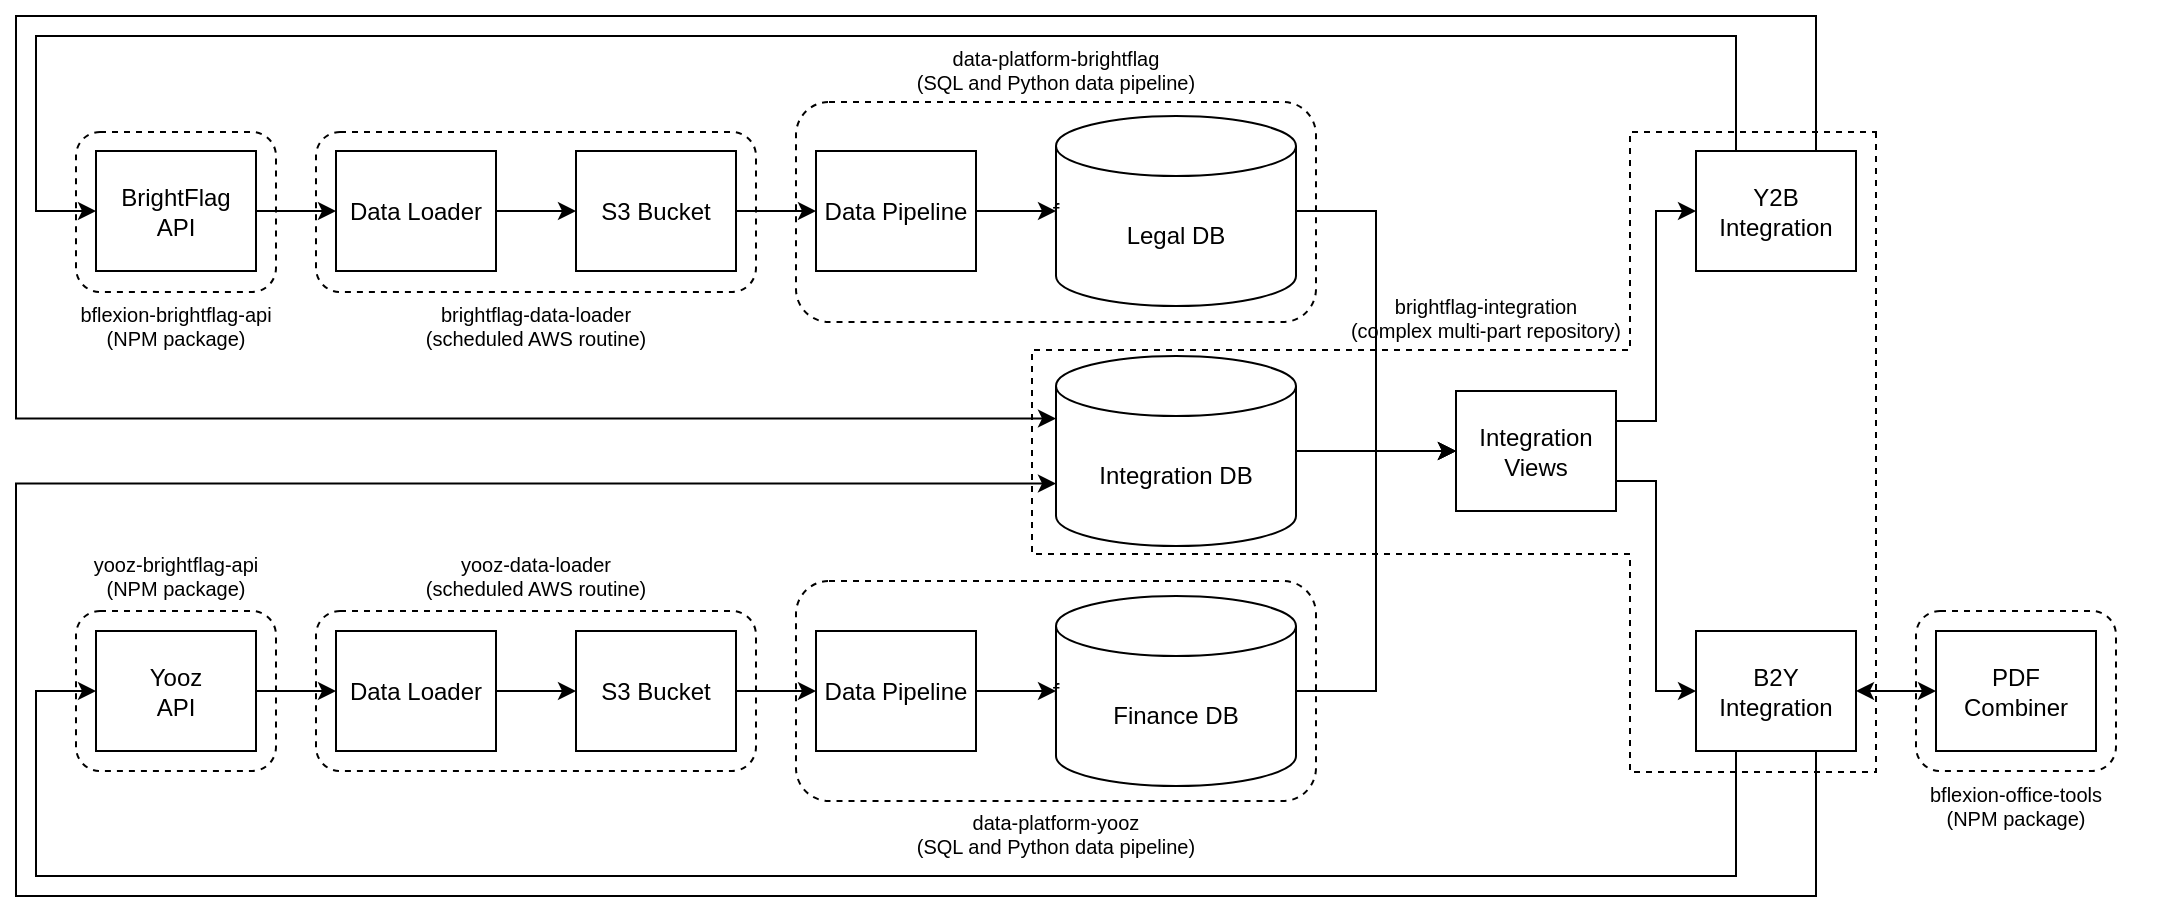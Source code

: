 <mxfile version="24.0.7" type="github">
  <diagram name="Page-1" id="rpXskTdR_856NKPqqqEg">
    <mxGraphModel dx="1891" dy="1749" grid="1" gridSize="10" guides="1" tooltips="1" connect="1" arrows="1" fold="1" page="1" pageScale="1" pageWidth="850" pageHeight="1100" math="0" shadow="0">
      <root>
        <mxCell id="0" />
        <mxCell id="1" parent="0" />
        <mxCell id="hu-sAR_U4PtlPBGoUDsY-30" value="" style="edgeStyle=orthogonalEdgeStyle;rounded=0;orthogonalLoop=1;jettySize=auto;html=1;" edge="1" parent="1" source="hu-sAR_U4PtlPBGoUDsY-1" target="hu-sAR_U4PtlPBGoUDsY-5">
          <mxGeometry relative="1" as="geometry" />
        </mxCell>
        <mxCell id="hu-sAR_U4PtlPBGoUDsY-1" value="BrightFlag&lt;br&gt;API" style="rounded=0;whiteSpace=wrap;html=1;" vertex="1" parent="1">
          <mxGeometry y="57.5" width="80" height="60" as="geometry" />
        </mxCell>
        <mxCell id="hu-sAR_U4PtlPBGoUDsY-33" value="" style="edgeStyle=orthogonalEdgeStyle;rounded=0;orthogonalLoop=1;jettySize=auto;html=1;" edge="1" parent="1" source="hu-sAR_U4PtlPBGoUDsY-2" target="hu-sAR_U4PtlPBGoUDsY-6">
          <mxGeometry relative="1" as="geometry" />
        </mxCell>
        <mxCell id="hu-sAR_U4PtlPBGoUDsY-2" value="Yooz&lt;div&gt;API&lt;/div&gt;" style="rounded=0;whiteSpace=wrap;html=1;" vertex="1" parent="1">
          <mxGeometry y="297.5" width="80" height="60" as="geometry" />
        </mxCell>
        <mxCell id="hu-sAR_U4PtlPBGoUDsY-3" value="Legal DB" style="shape=cylinder3;whiteSpace=wrap;html=1;boundedLbl=1;backgroundOutline=1;size=15;" vertex="1" parent="1">
          <mxGeometry x="480" y="40" width="120" height="95" as="geometry" />
        </mxCell>
        <mxCell id="hu-sAR_U4PtlPBGoUDsY-4" value="Integration DB" style="shape=cylinder3;whiteSpace=wrap;html=1;boundedLbl=1;backgroundOutline=1;size=15;" vertex="1" parent="1">
          <mxGeometry x="480" y="160" width="120" height="95" as="geometry" />
        </mxCell>
        <mxCell id="hu-sAR_U4PtlPBGoUDsY-31" value="" style="edgeStyle=orthogonalEdgeStyle;rounded=0;orthogonalLoop=1;jettySize=auto;html=1;" edge="1" parent="1" source="hu-sAR_U4PtlPBGoUDsY-5" target="hu-sAR_U4PtlPBGoUDsY-12">
          <mxGeometry relative="1" as="geometry" />
        </mxCell>
        <mxCell id="hu-sAR_U4PtlPBGoUDsY-5" value="Data Loader" style="rounded=0;whiteSpace=wrap;html=1;" vertex="1" parent="1">
          <mxGeometry x="120" y="57.5" width="80" height="60" as="geometry" />
        </mxCell>
        <mxCell id="hu-sAR_U4PtlPBGoUDsY-34" value="" style="edgeStyle=orthogonalEdgeStyle;rounded=0;orthogonalLoop=1;jettySize=auto;html=1;" edge="1" parent="1" source="hu-sAR_U4PtlPBGoUDsY-6" target="hu-sAR_U4PtlPBGoUDsY-13">
          <mxGeometry relative="1" as="geometry" />
        </mxCell>
        <mxCell id="hu-sAR_U4PtlPBGoUDsY-6" value="Data Loader" style="rounded=0;whiteSpace=wrap;html=1;" vertex="1" parent="1">
          <mxGeometry x="120" y="297.5" width="80" height="60" as="geometry" />
        </mxCell>
        <mxCell id="hu-sAR_U4PtlPBGoUDsY-7" value="Data Pipeline" style="rounded=0;whiteSpace=wrap;html=1;" vertex="1" parent="1">
          <mxGeometry x="360" y="57.5" width="80" height="60" as="geometry" />
        </mxCell>
        <mxCell id="hu-sAR_U4PtlPBGoUDsY-36" value="" style="edgeStyle=orthogonalEdgeStyle;rounded=0;orthogonalLoop=1;jettySize=auto;html=1;" edge="1" parent="1" source="hu-sAR_U4PtlPBGoUDsY-8" target="hu-sAR_U4PtlPBGoUDsY-9">
          <mxGeometry relative="1" as="geometry" />
        </mxCell>
        <mxCell id="hu-sAR_U4PtlPBGoUDsY-8" value="Data Pipeline" style="rounded=0;whiteSpace=wrap;html=1;" vertex="1" parent="1">
          <mxGeometry x="360" y="297.5" width="80" height="60" as="geometry" />
        </mxCell>
        <mxCell id="hu-sAR_U4PtlPBGoUDsY-9" value="Finance DB" style="shape=cylinder3;whiteSpace=wrap;html=1;boundedLbl=1;backgroundOutline=1;size=15;" vertex="1" parent="1">
          <mxGeometry x="480" y="280" width="120" height="95" as="geometry" />
        </mxCell>
        <mxCell id="hu-sAR_U4PtlPBGoUDsY-32" value="" style="edgeStyle=orthogonalEdgeStyle;rounded=0;orthogonalLoop=1;jettySize=auto;html=1;" edge="1" parent="1" source="hu-sAR_U4PtlPBGoUDsY-12" target="hu-sAR_U4PtlPBGoUDsY-7">
          <mxGeometry relative="1" as="geometry" />
        </mxCell>
        <mxCell id="hu-sAR_U4PtlPBGoUDsY-12" value="S3 Bucket" style="rounded=0;whiteSpace=wrap;html=1;" vertex="1" parent="1">
          <mxGeometry x="240" y="57.5" width="80" height="60" as="geometry" />
        </mxCell>
        <mxCell id="hu-sAR_U4PtlPBGoUDsY-35" value="" style="edgeStyle=orthogonalEdgeStyle;rounded=0;orthogonalLoop=1;jettySize=auto;html=1;" edge="1" parent="1" source="hu-sAR_U4PtlPBGoUDsY-13" target="hu-sAR_U4PtlPBGoUDsY-8">
          <mxGeometry relative="1" as="geometry" />
        </mxCell>
        <mxCell id="hu-sAR_U4PtlPBGoUDsY-13" value="S3 Bucket" style="rounded=0;whiteSpace=wrap;html=1;" vertex="1" parent="1">
          <mxGeometry x="240" y="297.5" width="80" height="60" as="geometry" />
        </mxCell>
        <mxCell id="hu-sAR_U4PtlPBGoUDsY-14" value="Integration&lt;div&gt;Views&lt;/div&gt;" style="rounded=0;whiteSpace=wrap;html=1;" vertex="1" parent="1">
          <mxGeometry x="680" y="177.5" width="80" height="60" as="geometry" />
        </mxCell>
        <mxCell id="hu-sAR_U4PtlPBGoUDsY-15" value="" style="endArrow=classic;html=1;rounded=0;exitX=1;exitY=0.5;exitDx=0;exitDy=0;entryX=0;entryY=0.5;entryDx=0;entryDy=0;entryPerimeter=0;" edge="1" parent="1" source="hu-sAR_U4PtlPBGoUDsY-7" target="hu-sAR_U4PtlPBGoUDsY-3">
          <mxGeometry width="50" height="50" relative="1" as="geometry">
            <mxPoint x="670" y="90" as="sourcePoint" />
            <mxPoint x="720" y="40" as="targetPoint" />
          </mxGeometry>
        </mxCell>
        <mxCell id="hu-sAR_U4PtlPBGoUDsY-26" value="" style="endArrow=classic;html=1;rounded=0;entryX=0;entryY=0.5;entryDx=0;entryDy=0;exitX=1;exitY=0.5;exitDx=0;exitDy=0;exitPerimeter=0;edgeStyle=orthogonalEdgeStyle;" edge="1" parent="1" source="hu-sAR_U4PtlPBGoUDsY-3" target="hu-sAR_U4PtlPBGoUDsY-14">
          <mxGeometry width="50" height="50" relative="1" as="geometry">
            <mxPoint x="750" y="510" as="sourcePoint" />
            <mxPoint x="800" y="460" as="targetPoint" />
          </mxGeometry>
        </mxCell>
        <mxCell id="hu-sAR_U4PtlPBGoUDsY-27" value="" style="endArrow=classic;html=1;rounded=0;exitX=1;exitY=0.5;exitDx=0;exitDy=0;exitPerimeter=0;entryX=0;entryY=0.5;entryDx=0;entryDy=0;" edge="1" parent="1" source="hu-sAR_U4PtlPBGoUDsY-4" target="hu-sAR_U4PtlPBGoUDsY-14">
          <mxGeometry width="50" height="50" relative="1" as="geometry">
            <mxPoint x="750" y="510" as="sourcePoint" />
            <mxPoint x="800" y="460" as="targetPoint" />
          </mxGeometry>
        </mxCell>
        <mxCell id="hu-sAR_U4PtlPBGoUDsY-28" value="" style="endArrow=classic;html=1;rounded=0;exitX=1;exitY=0.5;exitDx=0;exitDy=0;exitPerimeter=0;entryX=0;entryY=0.5;entryDx=0;entryDy=0;edgeStyle=orthogonalEdgeStyle;" edge="1" parent="1" source="hu-sAR_U4PtlPBGoUDsY-9" target="hu-sAR_U4PtlPBGoUDsY-14">
          <mxGeometry width="50" height="50" relative="1" as="geometry">
            <mxPoint x="750" y="510" as="sourcePoint" />
            <mxPoint x="800" y="460" as="targetPoint" />
          </mxGeometry>
        </mxCell>
        <mxCell id="hu-sAR_U4PtlPBGoUDsY-37" value="PDF Combiner" style="rounded=0;whiteSpace=wrap;html=1;" vertex="1" parent="1">
          <mxGeometry x="920" y="297.5" width="80" height="60" as="geometry" />
        </mxCell>
        <mxCell id="hu-sAR_U4PtlPBGoUDsY-38" value="B2Y Integration" style="rounded=0;whiteSpace=wrap;html=1;" vertex="1" parent="1">
          <mxGeometry x="800" y="297.5" width="80" height="60" as="geometry" />
        </mxCell>
        <mxCell id="hu-sAR_U4PtlPBGoUDsY-39" value="Y2B Integration" style="rounded=0;whiteSpace=wrap;html=1;" vertex="1" parent="1">
          <mxGeometry x="800" y="57.5" width="80" height="60" as="geometry" />
        </mxCell>
        <mxCell id="hu-sAR_U4PtlPBGoUDsY-40" value="" style="endArrow=classic;html=1;rounded=0;exitX=1;exitY=0.75;exitDx=0;exitDy=0;entryX=0;entryY=0.5;entryDx=0;entryDy=0;edgeStyle=orthogonalEdgeStyle;" edge="1" parent="1" source="hu-sAR_U4PtlPBGoUDsY-14" target="hu-sAR_U4PtlPBGoUDsY-38">
          <mxGeometry width="50" height="50" relative="1" as="geometry">
            <mxPoint x="750" y="520" as="sourcePoint" />
            <mxPoint x="800" y="470" as="targetPoint" />
          </mxGeometry>
        </mxCell>
        <mxCell id="hu-sAR_U4PtlPBGoUDsY-41" value="" style="endArrow=classic;html=1;rounded=0;exitX=1;exitY=0.25;exitDx=0;exitDy=0;entryX=0;entryY=0.5;entryDx=0;entryDy=0;edgeStyle=orthogonalEdgeStyle;" edge="1" parent="1" source="hu-sAR_U4PtlPBGoUDsY-14" target="hu-sAR_U4PtlPBGoUDsY-39">
          <mxGeometry width="50" height="50" relative="1" as="geometry">
            <mxPoint x="750" y="520" as="sourcePoint" />
            <mxPoint x="800" y="470" as="targetPoint" />
          </mxGeometry>
        </mxCell>
        <mxCell id="hu-sAR_U4PtlPBGoUDsY-42" value="" style="endArrow=classic;html=1;rounded=0;exitX=0.25;exitY=1;exitDx=0;exitDy=0;entryX=0;entryY=0.5;entryDx=0;entryDy=0;edgeStyle=orthogonalEdgeStyle;" edge="1" parent="1" source="hu-sAR_U4PtlPBGoUDsY-38" target="hu-sAR_U4PtlPBGoUDsY-2">
          <mxGeometry width="50" height="50" relative="1" as="geometry">
            <mxPoint x="750" y="520" as="sourcePoint" />
            <mxPoint x="800" y="470" as="targetPoint" />
            <Array as="points">
              <mxPoint x="820" y="420" />
              <mxPoint x="-30" y="420" />
              <mxPoint x="-30" y="328" />
            </Array>
          </mxGeometry>
        </mxCell>
        <mxCell id="hu-sAR_U4PtlPBGoUDsY-43" value="" style="endArrow=classic;html=1;rounded=0;entryX=0;entryY=0;entryDx=0;entryDy=63.75;entryPerimeter=0;edgeStyle=orthogonalEdgeStyle;exitX=0.75;exitY=1;exitDx=0;exitDy=0;" edge="1" parent="1" source="hu-sAR_U4PtlPBGoUDsY-38" target="hu-sAR_U4PtlPBGoUDsY-4">
          <mxGeometry width="50" height="50" relative="1" as="geometry">
            <mxPoint x="830" y="360" as="sourcePoint" />
            <mxPoint x="690" y="470" as="targetPoint" />
            <Array as="points">
              <mxPoint x="860" y="430" />
              <mxPoint x="-40" y="430" />
              <mxPoint x="-40" y="224" />
            </Array>
          </mxGeometry>
        </mxCell>
        <mxCell id="hu-sAR_U4PtlPBGoUDsY-44" value="" style="endArrow=classic;html=1;rounded=0;exitX=0.25;exitY=0;exitDx=0;exitDy=0;entryX=0;entryY=0.5;entryDx=0;entryDy=0;edgeStyle=orthogonalEdgeStyle;" edge="1" parent="1" source="hu-sAR_U4PtlPBGoUDsY-39" target="hu-sAR_U4PtlPBGoUDsY-1">
          <mxGeometry width="50" height="50" relative="1" as="geometry">
            <mxPoint x="640" y="520" as="sourcePoint" />
            <mxPoint x="690" y="470" as="targetPoint" />
            <Array as="points">
              <mxPoint x="820" />
              <mxPoint x="-30" />
              <mxPoint x="-30" y="88" />
            </Array>
          </mxGeometry>
        </mxCell>
        <mxCell id="hu-sAR_U4PtlPBGoUDsY-45" value="" style="endArrow=classic;html=1;rounded=0;exitX=0.75;exitY=0;exitDx=0;exitDy=0;entryX=0;entryY=0;entryDx=0;entryDy=31.25;entryPerimeter=0;edgeStyle=orthogonalEdgeStyle;" edge="1" parent="1" source="hu-sAR_U4PtlPBGoUDsY-39" target="hu-sAR_U4PtlPBGoUDsY-4">
          <mxGeometry width="50" height="50" relative="1" as="geometry">
            <mxPoint x="640" y="520" as="sourcePoint" />
            <mxPoint x="690" y="470" as="targetPoint" />
            <Array as="points">
              <mxPoint x="860" y="-10" />
              <mxPoint x="-40" y="-10" />
              <mxPoint x="-40" y="191" />
            </Array>
          </mxGeometry>
        </mxCell>
        <mxCell id="hu-sAR_U4PtlPBGoUDsY-47" value="" style="endArrow=classic;startArrow=classic;html=1;rounded=0;entryX=0;entryY=0.5;entryDx=0;entryDy=0;exitX=1;exitY=0.5;exitDx=0;exitDy=0;" edge="1" parent="1" source="hu-sAR_U4PtlPBGoUDsY-38" target="hu-sAR_U4PtlPBGoUDsY-37">
          <mxGeometry width="50" height="50" relative="1" as="geometry">
            <mxPoint x="640" y="520" as="sourcePoint" />
            <mxPoint x="690" y="470" as="targetPoint" />
          </mxGeometry>
        </mxCell>
        <mxCell id="hu-sAR_U4PtlPBGoUDsY-49" value="" style="rounded=1;whiteSpace=wrap;html=1;dashed=1;fillColor=none;" vertex="1" parent="1">
          <mxGeometry x="-10" y="48" width="100" height="80" as="geometry" />
        </mxCell>
        <mxCell id="hu-sAR_U4PtlPBGoUDsY-51" value="" style="rounded=1;whiteSpace=wrap;html=1;dashed=1;fillColor=none;" vertex="1" parent="1">
          <mxGeometry x="110" y="48" width="220" height="80" as="geometry" />
        </mxCell>
        <mxCell id="hu-sAR_U4PtlPBGoUDsY-52" value="f" style="rounded=1;whiteSpace=wrap;html=1;dashed=1;fillColor=none;" vertex="1" parent="1">
          <mxGeometry x="350" y="33" width="260" height="110" as="geometry" />
        </mxCell>
        <mxCell id="hu-sAR_U4PtlPBGoUDsY-53" value="f" style="rounded=1;whiteSpace=wrap;html=1;dashed=1;fillColor=none;" vertex="1" parent="1">
          <mxGeometry x="350" y="272.5" width="260" height="110" as="geometry" />
        </mxCell>
        <mxCell id="hu-sAR_U4PtlPBGoUDsY-54" value="" style="rounded=1;whiteSpace=wrap;html=1;dashed=1;fillColor=none;" vertex="1" parent="1">
          <mxGeometry x="-10" y="287.5" width="100" height="80" as="geometry" />
        </mxCell>
        <mxCell id="hu-sAR_U4PtlPBGoUDsY-55" value="" style="rounded=1;whiteSpace=wrap;html=1;dashed=1;fillColor=none;" vertex="1" parent="1">
          <mxGeometry x="110" y="287.5" width="220" height="80" as="geometry" />
        </mxCell>
        <mxCell id="hu-sAR_U4PtlPBGoUDsY-56" value="bflexion-brightflag-api&lt;div&gt;(NPM package)&lt;/div&gt;" style="text;html=1;align=center;verticalAlign=middle;whiteSpace=wrap;rounded=0;fontSize=10;" vertex="1" parent="1">
          <mxGeometry x="-35" y="130" width="150" height="30" as="geometry" />
        </mxCell>
        <mxCell id="hu-sAR_U4PtlPBGoUDsY-58" value="brightflag-data-loader&lt;div&gt;(scheduled AWS routine)&lt;/div&gt;" style="text;html=1;align=center;verticalAlign=middle;whiteSpace=wrap;rounded=0;fontSize=10;" vertex="1" parent="1">
          <mxGeometry x="145" y="130" width="150" height="30" as="geometry" />
        </mxCell>
        <mxCell id="hu-sAR_U4PtlPBGoUDsY-59" value="data-platform-brightflag&lt;div&gt;(SQL and Python data pipeline)&lt;/div&gt;" style="text;html=1;align=center;verticalAlign=middle;whiteSpace=wrap;rounded=0;fontSize=10;" vertex="1" parent="1">
          <mxGeometry x="405" y="2" width="150" height="30" as="geometry" />
        </mxCell>
        <mxCell id="hu-sAR_U4PtlPBGoUDsY-60" value="yooz-brightflag-api&lt;div&gt;(NPM package)&lt;/div&gt;" style="text;html=1;align=center;verticalAlign=middle;whiteSpace=wrap;rounded=0;fontSize=10;" vertex="1" parent="1">
          <mxGeometry x="-35" y="255" width="150" height="30" as="geometry" />
        </mxCell>
        <mxCell id="hu-sAR_U4PtlPBGoUDsY-61" value="yooz-data-loader&lt;div&gt;(scheduled AWS routine)&lt;/div&gt;" style="text;html=1;align=center;verticalAlign=middle;whiteSpace=wrap;rounded=0;fontSize=10;" vertex="1" parent="1">
          <mxGeometry x="145" y="255" width="150" height="30" as="geometry" />
        </mxCell>
        <mxCell id="hu-sAR_U4PtlPBGoUDsY-62" value="data-platform-yooz&lt;div&gt;(SQL and Python data pipeline)&lt;/div&gt;" style="text;html=1;align=center;verticalAlign=middle;whiteSpace=wrap;rounded=0;fontSize=10;" vertex="1" parent="1">
          <mxGeometry x="405" y="383.5" width="150" height="30" as="geometry" />
        </mxCell>
        <mxCell id="hu-sAR_U4PtlPBGoUDsY-63" value="" style="shape=tee;whiteSpace=wrap;html=1;rotation=90;dashed=1;fillColor=none;dx=102;dy=123;" vertex="1" parent="1">
          <mxGeometry x="519" y="-3" width="320" height="422" as="geometry" />
        </mxCell>
        <mxCell id="hu-sAR_U4PtlPBGoUDsY-64" value="brightflag-integration&lt;div&gt;(complex multi-part repository)&lt;/div&gt;" style="text;html=1;align=center;verticalAlign=middle;whiteSpace=wrap;rounded=0;fontSize=10;" vertex="1" parent="1">
          <mxGeometry x="620" y="126" width="150" height="30" as="geometry" />
        </mxCell>
        <mxCell id="hu-sAR_U4PtlPBGoUDsY-67" value="" style="rounded=1;whiteSpace=wrap;html=1;dashed=1;fillColor=none;" vertex="1" parent="1">
          <mxGeometry x="910" y="287.5" width="100" height="80" as="geometry" />
        </mxCell>
        <mxCell id="hu-sAR_U4PtlPBGoUDsY-68" value="bflexion-office-tools&lt;div&gt;(NPM package)&lt;/div&gt;" style="text;html=1;align=center;verticalAlign=middle;whiteSpace=wrap;rounded=0;fontSize=10;" vertex="1" parent="1">
          <mxGeometry x="885" y="369.5" width="150" height="30" as="geometry" />
        </mxCell>
      </root>
    </mxGraphModel>
  </diagram>
</mxfile>

